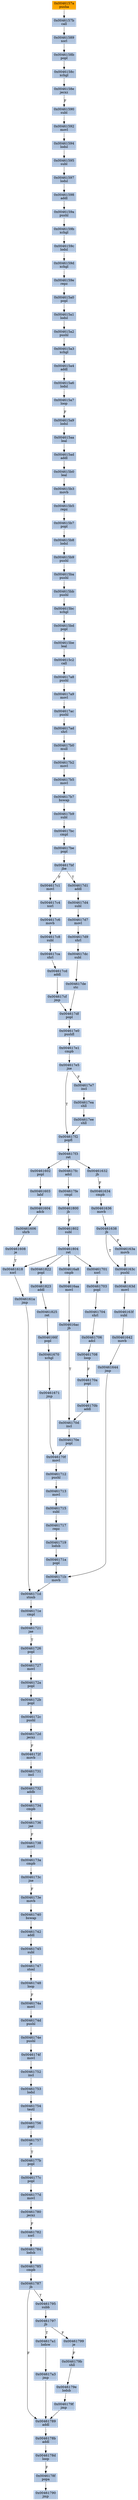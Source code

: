 strict digraph G {
	graph [bgcolor=transparent,
		name=G
	];
	node [color=lightsteelblue,
		fillcolor=lightsteelblue,
		shape=rectangle,
		style=filled
	];
	"0x0046158b"	[label="0x0046158b
popl"];
	"0x0046158c"	[label="0x0046158c
xchgl"];
	"0x0046158b" -> "0x0046158c"	[color="#000000"];
	"0x00461780"	[label="0x00461780
jecxz"];
	"0x00461782"	[label="0x00461782
xorl"];
	"0x00461780" -> "0x00461782"	[color="#000000",
		label=F];
	"0x00461602"	[label="0x00461602
popl"];
	"0x00461603"	[label="0x00461603
lahf"];
	"0x00461602" -> "0x00461603"	[color="#000000"];
	"0x00461590"	[label="0x00461590
subl"];
	"0x00461592"	[label="0x00461592
movl"];
	"0x00461590" -> "0x00461592"	[color="#000000"];
	"0x00461787"	[label="0x00461787
jb"];
	"0x00461789"	[label="0x00461789
addl"];
	"0x00461787" -> "0x00461789"	[color="#000000",
		label=F];
	"0x00461795"	[label="0x00461795
subb"];
	"0x00461787" -> "0x00461795"	[color="#000000",
		label=T];
	"0x00461748"	[label="0x00461748
loop"];
	"0x0046174a"	[label="0x0046174a
movl"];
	"0x00461748" -> "0x0046174a"	[color="#000000",
		label=F];
	"0x0046163f"	[label="0x0046163f
subl"];
	"0x00461642"	[label="0x00461642
movb"];
	"0x0046163f" -> "0x00461642"	[color="#000000"];
	"0x0046163c"	[label="0x0046163c
pushl"];
	"0x0046163d"	[label="0x0046163d
movl"];
	"0x0046163c" -> "0x0046163d"	[color="#000000"];
	"0x00461719"	[label="0x00461719
lodsb"];
	"0x0046171a"	[label="0x0046171a
popl"];
	"0x00461719" -> "0x0046171a"	[color="#000000"];
	"0x004615a2"	[label="0x004615a2
pushl"];
	"0x004615a3"	[label="0x004615a3
xchgl"];
	"0x004615a2" -> "0x004615a3"	[color="#000000"];
	"0x0046159b"	[label="0x0046159b
xchgl"];
	"0x0046159c"	[label="0x0046159c
lodsl"];
	"0x0046159b" -> "0x0046159c"	[color="#000000"];
	"0x004617a3"	[label="0x004617a3
jmp"];
	"0x004617a3" -> "0x00461789"	[color="#000000"];
	"0x004617ad"	[label="0x004617ad
shrl"];
	"0x004617b0"	[label="0x004617b0
mull"];
	"0x004617ad" -> "0x004617b0"	[color="#000000"];
	"0x004615b8"	[label="0x004615b8
lodsl"];
	"0x004615b9"	[label="0x004615b9
pushl"];
	"0x004615b8" -> "0x004615b9"	[color="#000000"];
	"0x00461753"	[label="0x00461753
lodsl"];
	"0x00461754"	[label="0x00461754
testl"];
	"0x00461753" -> "0x00461754"	[color="#000000"];
	"0x0046178f"	[label="0x0046178f
popa"];
	"0x00461790"	[label="0x00461790
jmp"];
	"0x0046178f" -> "0x00461790"	[color="#000000"];
	"0x004617cd"	[label="0x004617cd
addl"];
	"0x004617cf"	[label="0x004617cf
jmp"];
	"0x004617cd" -> "0x004617cf"	[color="#000000"];
	"0x004617d9"	[label="0x004617d9
shrl"];
	"0x004617dc"	[label="0x004617dc
subl"];
	"0x004617d9" -> "0x004617dc"	[color="#000000"];
	"0x0046173c"	[label="0x0046173c
jne"];
	"0x0046173e"	[label="0x0046173e
movb"];
	"0x0046173c" -> "0x0046173e"	[color="#000000",
		label=F];
	"0x00461708"	[label="0x00461708
loop"];
	"0x0046170a"	[label="0x0046170a
popl"];
	"0x00461708" -> "0x0046170a"	[color="#000000",
		label=F];
	"0x00461608"	[label="0x00461608
je"];
	"0x00461618"	[label="0x00461618
xorl"];
	"0x00461608" -> "0x00461618"	[color="#000000",
		label=T];
	"0x00461802"	[label="0x00461802
subl"];
	"0x00461804"	[label="0x00461804
ret"];
	"0x00461802" -> "0x00461804"	[color="#000000"];
	"0x00461604"	[label="0x00461604
adcb"];
	"0x00461603" -> "0x00461604"	[color="#000000"];
	"0x004617e1"	[label="0x004617e1
cmpb"];
	"0x004617e5"	[label="0x004617e5
jne"];
	"0x004617e1" -> "0x004617e5"	[color="#000000"];
	"0x00461597"	[label="0x00461597
lodsl"];
	"0x00461598"	[label="0x00461598
addl"];
	"0x00461597" -> "0x00461598"	[color="#000000"];
	"0x004615b7"	[label="0x004615b7
popl"];
	"0x004615b7" -> "0x004615b8"	[color="#000000"];
	"0x00461736"	[label="0x00461736
jae"];
	"0x00461738"	[label="0x00461738
movl"];
	"0x00461736" -> "0x00461738"	[color="#000000",
		label=F];
	"0x00461800"	[label="0x00461800
jb"];
	"0x00461800" -> "0x00461802"	[color="#000000",
		label=F];
	"0x004615ba"	[label="0x004615ba
pushl"];
	"0x004615b9" -> "0x004615ba"	[color="#000000"];
	"0x0046170e"	[label="0x0046170e
popl"];
	"0x0046170f"	[label="0x0046170f
movl"];
	"0x0046170e" -> "0x0046170f"	[color="#000000"];
	"0x004617fc"	[label="0x004617fc
adcl"];
	"0x004617fe"	[label="0x004617fe
cmpl"];
	"0x004617fc" -> "0x004617fe"	[color="#000000"];
	"0x004617e0"	[label="0x004617e0
pushfl"];
	"0x004617e0" -> "0x004617e1"	[color="#000000"];
	"0x00461589"	[label="0x00461589
xorl"];
	"0x00461589" -> "0x0046158b"	[color="#000000"];
	"0x00461595"	[label="0x00461595
subl"];
	"0x00461595" -> "0x00461597"	[color="#000000"];
	"0x0046157a"	[color=lightgrey,
		fillcolor=orange,
		label="0x0046157a
pusha"];
	"0x0046157b"	[label="0x0046157b
call"];
	"0x0046157a" -> "0x0046157b"	[color="#000000"];
	"0x00461644"	[label="0x00461644
jmp"];
	"0x0046171b"	[label="0x0046171b
movb"];
	"0x00461644" -> "0x0046171b"	[color="#000000"];
	"0x0046172b"	[label="0x0046172b
popl"];
	"0x0046172c"	[label="0x0046172c
pushl"];
	"0x0046172b" -> "0x0046172c"	[color="#000000"];
	"0x004615b3"	[label="0x004615b3
movb"];
	"0x004615b5"	[label="0x004615b5
repz"];
	"0x004615b3" -> "0x004615b5"	[color="#000000"];
	"0x004617c1"	[label="0x004617c1
movl"];
	"0x004617c4"	[label="0x004617c4
xorl"];
	"0x004617c1" -> "0x004617c4"	[color="#000000"];
	"0x004617b2"	[label="0x004617b2
movl"];
	"0x004617b5"	[label="0x004617b5
movl"];
	"0x004617b2" -> "0x004617b5"	[color="#000000"];
	"0x004617b0" -> "0x004617b2"	[color="#000000"];
	"0x00461712"	[label="0x00461712
pushl"];
	"0x0046170f" -> "0x00461712"	[color="#000000"];
	"0x004617bc"	[label="0x004617bc
cmpl"];
	"0x004617be"	[label="0x004617be
popl"];
	"0x004617bc" -> "0x004617be"	[color="#000000"];
	"0x004617c8"	[label="0x004617c8
subl"];
	"0x004617ca"	[label="0x004617ca
shrl"];
	"0x004617c8" -> "0x004617ca"	[color="#000000"];
	"0x004617ca" -> "0x004617cd"	[color="#000000"];
	"0x0046159a"	[label="0x0046159a
pushl"];
	"0x00461598" -> "0x0046159a"	[color="#000000"];
	"0x00461823"	[label="0x00461823
addl"];
	"0x00461825"	[label="0x00461825
ret"];
	"0x00461823" -> "0x00461825"	[color="#000000"];
	"0x00461732"	[label="0x00461732
addb"];
	"0x00461734"	[label="0x00461734
cmpb"];
	"0x00461732" -> "0x00461734"	[color="#000000"];
	"0x00461706"	[label="0x00461706
adcl"];
	"0x00461706" -> "0x00461708"	[color="#000000"];
	"0x004617d1"	[label="0x004617d1
addl"];
	"0x004617d4"	[label="0x004617d4
subl"];
	"0x004617d1" -> "0x004617d4"	[color="#000000"];
	"0x004617a1"	[label="0x004617a1
lodsw"];
	"0x004617a1" -> "0x004617a3"	[color="#000000"];
	"0x0046161a"	[label="0x0046161a
jmp"];
	"0x0046171d"	[label="0x0046171d
stosb"];
	"0x0046161a" -> "0x0046171d"	[color="#000000"];
	"0x00461717"	[label="0x00461717
repz"];
	"0x00461717" -> "0x00461719"	[color="#000000"];
	"0x00461704"	[label="0x00461704
shrl"];
	"0x00461704" -> "0x00461706"	[color="#000000"];
	"0x00461797"	[label="0x00461797
jb"];
	"0x00461797" -> "0x004617a1"	[color="#000000",
		label=T];
	"0x00461799"	[label="0x00461799
je"];
	"0x00461797" -> "0x00461799"	[color="#000000",
		label=F];
	"0x004617fe" -> "0x00461800"	[color="#000000"];
	"0x0046179b"	[label="0x0046179b
shll"];
	"0x0046179e"	[label="0x0046179e
lodsb"];
	"0x0046179b" -> "0x0046179e"	[color="#000000"];
	"0x00461594"	[label="0x00461594
lodsl"];
	"0x00461594" -> "0x00461595"	[color="#000000"];
	"0x004617b9"	[label="0x004617b9
subl"];
	"0x004617b9" -> "0x004617bc"	[color="#000000"];
	"0x0046159a" -> "0x0046159b"	[color="#000000"];
	"0x0046170b"	[label="0x0046170b
addl"];
	"0x0046170d"	[label="0x0046170d
incl"];
	"0x0046170b" -> "0x0046170d"	[color="#000000"];
	"0x0046174e"	[label="0x0046174e
pushl"];
	"0x0046174f"	[label="0x0046174f
movl"];
	"0x0046174e" -> "0x0046174f"	[color="#000000"];
	"0x0046163d" -> "0x0046163f"	[color="#000000"];
	"0x0046159e"	[label="0x0046159e
repz"];
	"0x004615a0"	[label="0x004615a0
popl"];
	"0x0046159e" -> "0x004615a0"	[color="#000000"];
	"0x0046179f"	[label="0x0046179f
jmp"];
	"0x0046179f" -> "0x00461789"	[color="#000000"];
	"0x004615a1"	[label="0x004615a1
lodsl"];
	"0x004615a1" -> "0x004615a2"	[color="#000000"];
	"0x00461670"	[label="0x00461670
xchgl"];
	"0x00461671"	[label="0x00461671
jmp"];
	"0x00461670" -> "0x00461671"	[color="#000000"];
	"0x0046174d"	[label="0x0046174d
pushl"];
	"0x0046174a" -> "0x0046174d"	[color="#000000"];
	"0x00461618" -> "0x0046161a"	[color="#000000"];
	"0x00461745"	[label="0x00461745
subl"];
	"0x00461747"	[label="0x00461747
stosl"];
	"0x00461745" -> "0x00461747"	[color="#000000"];
	"0x00461713"	[label="0x00461713
movl"];
	"0x00461715"	[label="0x00461715
subl"];
	"0x00461713" -> "0x00461715"	[color="#000000"];
	"0x004617f3"	[label="0x004617f3
ret"];
	"0x004617f3" -> "0x00461602"	[color="#000000"];
	"0x004617f3" -> "0x004617fc"	[color="#000000"];
	"0x00461632"	[label="0x00461632
jb"];
	"0x004617f3" -> "0x00461632"	[color="#000000"];
	"0x0046166f"	[label="0x0046166f
popl"];
	"0x0046166f" -> "0x00461670"	[color="#000000"];
	"0x00461752"	[label="0x00461752
incl"];
	"0x0046174f" -> "0x00461752"	[color="#000000"];
	"0x0046158e"	[label="0x0046158e
jecxz"];
	"0x0046158c" -> "0x0046158e"	[color="#000000"];
	"0x0046159d"	[label="0x0046159d
xchgl"];
	"0x0046159d" -> "0x0046159e"	[color="#000000"];
	"0x004615bc"	[label="0x004615bc
xchgl"];
	"0x004615bd"	[label="0x004615bd
popl"];
	"0x004615bc" -> "0x004615bd"	[color="#000000"];
	"0x00461740"	[label="0x00461740
bswap"];
	"0x0046173e" -> "0x00461740"	[color="#000000"];
	"0x00461784"	[label="0x00461784
lodsb"];
	"0x00461782" -> "0x00461784"	[color="#000000"];
	"0x0046173a"	[label="0x0046173a
cmpb"];
	"0x00461738" -> "0x0046173a"	[color="#000000"];
	"0x00461752" -> "0x00461753"	[color="#000000"];
	"0x00461634"	[label="0x00461634
cmpb"];
	"0x00461636"	[label="0x00461636
movb"];
	"0x00461634" -> "0x00461636"	[color="#000000"];
	"0x004615a0" -> "0x004615a1"	[color="#000000"];
	"0x0046170d" -> "0x0046170e"	[color="#000000"];
	"0x004617d7"	[label="0x004617d7
movl"];
	"0x004617d4" -> "0x004617d7"	[color="#000000"];
	"0x00461703"	[label="0x00461703
popl"];
	"0x00461703" -> "0x00461704"	[color="#000000"];
	"0x00461822"	[label="0x00461822
popl"];
	"0x00461822" -> "0x00461823"	[color="#000000"];
	"0x00461721"	[label="0x00461721
jae"];
	"0x00461726"	[label="0x00461726
popl"];
	"0x00461721" -> "0x00461726"	[color="#000000",
		label=T];
	"0x00461747" -> "0x00461748"	[color="#000000"];
	"0x004616aa"	[label="0x004616aa
movl"];
	"0x004616ac"	[label="0x004616ac
jb"];
	"0x004616aa" -> "0x004616ac"	[color="#000000"];
	"0x0046159c" -> "0x0046159d"	[color="#000000"];
	"0x00461606"	[label="0x00461606
shrb"];
	"0x00461604" -> "0x00461606"	[color="#000000"];
	"0x004615b5" -> "0x004615b7"	[color="#000000"];
	"0x004615a4"	[label="0x004615a4
addl"];
	"0x004615a6"	[label="0x004615a6
lodsl"];
	"0x004615a4" -> "0x004615a6"	[color="#000000"];
	"0x004615ad"	[label="0x004615ad
addl"];
	"0x004615b0"	[label="0x004615b0
leal"];
	"0x004615ad" -> "0x004615b0"	[color="#000000"];
	"0x0046163a"	[label="0x0046163a
movb"];
	"0x0046163a" -> "0x0046163c"	[color="#000000"];
	"0x00461632" -> "0x00461634"	[color="#000000",
		label=F];
	"0x004615be"	[label="0x004615be
leal"];
	"0x004615bd" -> "0x004615be"	[color="#000000"];
	"0x004617b7"	[label="0x004617b7
bswap"];
	"0x004617b7" -> "0x004617b9"	[color="#000000"];
	"0x004617bf"	[label="0x004617bf
jbe"];
	"0x004617bf" -> "0x004617c1"	[color="#000000",
		label=F];
	"0x004617bf" -> "0x004617d1"	[color="#000000",
		label=T];
	"0x0046178b"	[label="0x0046178b
addl"];
	"0x0046178d"	[label="0x0046178d
loop"];
	"0x0046178b" -> "0x0046178d"	[color="#000000"];
	"0x00461785"	[label="0x00461785
cmpb"];
	"0x00461785" -> "0x00461787"	[color="#000000"];
	"0x004617f2"	[label="0x004617f2
popfl"];
	"0x004617f2" -> "0x004617f3"	[color="#000000"];
	"0x0046178d" -> "0x0046178f"	[color="#000000",
		label=F];
	"0x00461638"	[label="0x00461638
jb"];
	"0x00461636" -> "0x00461638"	[color="#000000"];
	"0x00461825" -> "0x0046166f"	[color="#000000"];
	"0x0046173a" -> "0x0046173c"	[color="#000000"];
	"0x0046172d"	[label="0x0046172d
jecxz"];
	"0x0046172f"	[label="0x0046172f
movb"];
	"0x0046172d" -> "0x0046172f"	[color="#000000",
		label=F];
	"0x004615c2"	[label="0x004615c2
call"];
	"0x004617a8"	[label="0x004617a8
pushl"];
	"0x004615c2" -> "0x004617a8"	[color="#000000"];
	"0x0046171b" -> "0x0046171d"	[color="#000000"];
	"0x00461757"	[label="0x00461757
je"];
	"0x0046177b"	[label="0x0046177b
popl"];
	"0x00461757" -> "0x0046177b"	[color="#000000",
		label=T];
	"0x00461784" -> "0x00461785"	[color="#000000"];
	"0x0046172c" -> "0x0046172d"	[color="#000000"];
	"0x004617e5" -> "0x004617f2"	[color="#000000",
		label=T];
	"0x004617e7"	[label="0x004617e7
incl"];
	"0x004617e5" -> "0x004617e7"	[color="#000000",
		label=F];
	"0x0046172a"	[label="0x0046172a
popl"];
	"0x0046172a" -> "0x0046172b"	[color="#000000"];
	"0x00461789" -> "0x0046178b"	[color="#000000"];
	"0x00461712" -> "0x00461713"	[color="#000000"];
	"0x004617ea"	[label="0x004617ea
shll"];
	"0x004617e7" -> "0x004617ea"	[color="#000000"];
	"0x004617de"	[label="0x004617de
stc"];
	"0x004617df"	[label="0x004617df
popl"];
	"0x004617de" -> "0x004617df"	[color="#000000"];
	"0x004615a3" -> "0x004615a4"	[color="#000000"];
	"0x004617ee"	[label="0x004617ee
shll"];
	"0x004617ee" -> "0x004617f2"	[color="#000000"];
	"0x00461606" -> "0x00461608"	[color="#000000"];
	"0x004615be" -> "0x004615c2"	[color="#000000"];
	"0x004617ea" -> "0x004617ee"	[color="#000000"];
	"0x004615aa"	[label="0x004615aa
leal"];
	"0x004615aa" -> "0x004615ad"	[color="#000000"];
	"0x00461742"	[label="0x00461742
addl"];
	"0x00461740" -> "0x00461742"	[color="#000000"];
	"0x004615a7"	[label="0x004615a7
loop"];
	"0x004615a6" -> "0x004615a7"	[color="#000000"];
	"0x0046179e" -> "0x0046179f"	[color="#000000"];
	"0x00461727"	[label="0x00461727
movl"];
	"0x00461726" -> "0x00461727"	[color="#000000"];
	"0x004617cf" -> "0x004617df"	[color="#000000"];
	"0x00461727" -> "0x0046172a"	[color="#000000"];
	"0x004615bb"	[label="0x004615bb
pushl"];
	"0x004615ba" -> "0x004615bb"	[color="#000000"];
	"0x00461795" -> "0x00461797"	[color="#000000"];
	"0x0046177d"	[label="0x0046177d
movl"];
	"0x0046177d" -> "0x00461780"	[color="#000000"];
	"0x00461734" -> "0x00461736"	[color="#000000"];
	"0x004616a8"	[label="0x004616a8
cmpb"];
	"0x004616a8" -> "0x004616aa"	[color="#000000"];
	"0x00461638" -> "0x0046163c"	[color="#000000",
		label=T];
	"0x00461638" -> "0x0046163a"	[color="#000000",
		label=F];
	"0x004615a9"	[label="0x004615a9
lodsl"];
	"0x004615a7" -> "0x004615a9"	[color="#000000",
		label=F];
	"0x004615bb" -> "0x004615bc"	[color="#000000"];
	"0x004617c6"	[label="0x004617c6
movb"];
	"0x004617c4" -> "0x004617c6"	[color="#000000"];
	"0x00461756"	[label="0x00461756
popl"];
	"0x00461754" -> "0x00461756"	[color="#000000"];
	"0x004617b5" -> "0x004617b7"	[color="#000000"];
	"0x004617c6" -> "0x004617c8"	[color="#000000"];
	"0x00461592" -> "0x00461594"	[color="#000000"];
	"0x00461715" -> "0x00461717"	[color="#000000"];
	"0x00461756" -> "0x00461757"	[color="#000000"];
	"0x004617ac"	[label="0x004617ac
pushl"];
	"0x004617ac" -> "0x004617ad"	[color="#000000"];
	"0x0046171a" -> "0x0046171b"	[color="#000000"];
	"0x00461671" -> "0x0046170f"	[color="#000000"];
	"0x0046157b" -> "0x00461589"	[color="#000000"];
	"0x00461804" -> "0x00461618"	[color="#000000"];
	"0x00461804" -> "0x00461822"	[color="#000000"];
	"0x00461804" -> "0x004616a8"	[color="#000000"];
	"0x00461701"	[label="0x00461701
xorl"];
	"0x00461804" -> "0x00461701"	[color="#000000"];
	"0x004615a9" -> "0x004615aa"	[color="#000000"];
	"0x0046177c"	[label="0x0046177c
popl"];
	"0x0046177b" -> "0x0046177c"	[color="#000000"];
	"0x004617dc" -> "0x004617de"	[color="#000000"];
	"0x0046174d" -> "0x0046174e"	[color="#000000"];
	"0x004615b0" -> "0x004615b3"	[color="#000000"];
	"0x00461731"	[label="0x00461731
incl"];
	"0x00461731" -> "0x00461732"	[color="#000000"];
	"0x00461701" -> "0x00461703"	[color="#000000"];
	"0x0046177c" -> "0x0046177d"	[color="#000000"];
	"0x00461742" -> "0x00461745"	[color="#000000"];
	"0x004617d7" -> "0x004617d9"	[color="#000000"];
	"0x00461799" -> "0x0046179b"	[color="#000000",
		label=F];
	"0x0046158e" -> "0x00461590"	[color="#000000",
		label=F];
	"0x004617be" -> "0x004617bf"	[color="#000000"];
	"0x004616ac" -> "0x0046170d"	[color="#000000",
		label=T];
	"0x004617a9"	[label="0x004617a9
movl"];
	"0x004617a8" -> "0x004617a9"	[color="#000000"];
	"0x0046172f" -> "0x00461731"	[color="#000000"];
	"0x0046170a" -> "0x0046170b"	[color="#000000"];
	"0x0046171e"	[label="0x0046171e
cmpl"];
	"0x0046171e" -> "0x00461721"	[color="#000000"];
	"0x0046171d" -> "0x0046171e"	[color="#000000"];
	"0x00461642" -> "0x00461644"	[color="#000000"];
	"0x004617a9" -> "0x004617ac"	[color="#000000"];
	"0x004617df" -> "0x004617e0"	[color="#000000"];
}

